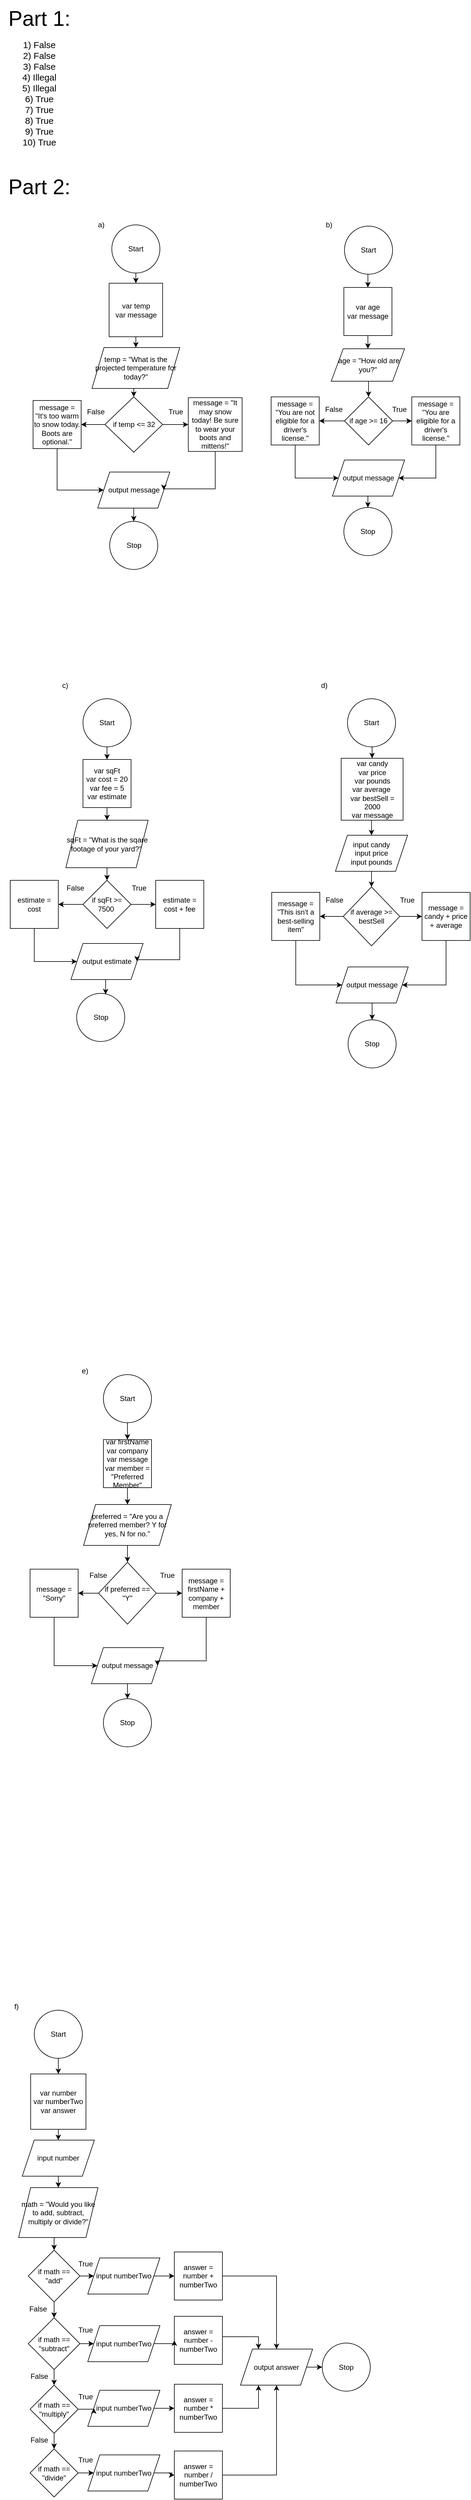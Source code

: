<mxfile version="24.7.8">
  <diagram name="Page-1" id="uubvkQ-EZH9i1Xo36w5T">
    <mxGraphModel dx="1702" dy="815" grid="0" gridSize="10" guides="1" tooltips="1" connect="1" arrows="1" fold="1" page="1" pageScale="1" pageWidth="850" pageHeight="1100" math="0" shadow="0">
      <root>
        <mxCell id="0" />
        <mxCell id="1" parent="0" />
        <mxCell id="OTOWTnrWBPmuxcwwUDZx-1" value="&lt;font style=&quot;font-size: 15px;&quot;&gt;1) False&lt;/font&gt;&lt;div style=&quot;font-size: 15px;&quot;&gt;&lt;font style=&quot;font-size: 15px;&quot;&gt;2) False&lt;/font&gt;&lt;/div&gt;&lt;div style=&quot;font-size: 15px;&quot;&gt;&lt;font style=&quot;font-size: 15px;&quot;&gt;3) False&lt;/font&gt;&lt;/div&gt;&lt;div style=&quot;font-size: 15px;&quot;&gt;&lt;font style=&quot;font-size: 15px;&quot;&gt;4) Illegal&lt;/font&gt;&lt;/div&gt;&lt;div style=&quot;font-size: 15px;&quot;&gt;&lt;font style=&quot;font-size: 15px;&quot;&gt;5) Illegal&lt;/font&gt;&lt;/div&gt;&lt;div style=&quot;font-size: 15px;&quot;&gt;&lt;font style=&quot;font-size: 15px;&quot;&gt;6) True&lt;/font&gt;&lt;/div&gt;&lt;div style=&quot;font-size: 15px;&quot;&gt;&lt;font style=&quot;font-size: 15px;&quot;&gt;7) True&lt;/font&gt;&lt;/div&gt;&lt;div style=&quot;font-size: 15px;&quot;&gt;&lt;font style=&quot;font-size: 15px;&quot;&gt;8) True&lt;/font&gt;&lt;/div&gt;&lt;div style=&quot;font-size: 15px;&quot;&gt;&lt;font style=&quot;font-size: 15px;&quot;&gt;9) True&lt;/font&gt;&lt;/div&gt;&lt;div style=&quot;font-size: 15px;&quot;&gt;&lt;font style=&quot;font-size: 15px;&quot;&gt;10) True&lt;/font&gt;&lt;/div&gt;" style="text;html=1;align=center;verticalAlign=middle;resizable=0;points=[];autosize=1;strokeColor=none;fillColor=none;" vertex="1" parent="1">
          <mxGeometry x="40" y="60" width="80" height="190" as="geometry" />
        </mxCell>
        <mxCell id="OTOWTnrWBPmuxcwwUDZx-2" value="&lt;font style=&quot;font-size: 35px;&quot;&gt;Part 1:&lt;/font&gt;" style="text;html=1;align=center;verticalAlign=middle;resizable=0;points=[];autosize=1;strokeColor=none;fillColor=none;" vertex="1" parent="1">
          <mxGeometry x="15" width="130" height="60" as="geometry" />
        </mxCell>
        <mxCell id="OTOWTnrWBPmuxcwwUDZx-3" value="&lt;font style=&quot;font-size: 35px;&quot;&gt;Part 2:&lt;/font&gt;" style="text;html=1;align=center;verticalAlign=middle;resizable=0;points=[];autosize=1;strokeColor=none;fillColor=none;" vertex="1" parent="1">
          <mxGeometry x="15" y="280" width="130" height="60" as="geometry" />
        </mxCell>
        <mxCell id="OTOWTnrWBPmuxcwwUDZx-8" style="edgeStyle=orthogonalEdgeStyle;rounded=0;orthogonalLoop=1;jettySize=auto;html=1;exitX=0.5;exitY=1;exitDx=0;exitDy=0;entryX=0.5;entryY=0;entryDx=0;entryDy=0;" edge="1" parent="1" source="OTOWTnrWBPmuxcwwUDZx-4" target="OTOWTnrWBPmuxcwwUDZx-5">
          <mxGeometry relative="1" as="geometry" />
        </mxCell>
        <mxCell id="OTOWTnrWBPmuxcwwUDZx-4" value="Start" style="ellipse;whiteSpace=wrap;html=1;aspect=fixed;fillColor=none;" vertex="1" parent="1">
          <mxGeometry x="201" y="374" width="80" height="80" as="geometry" />
        </mxCell>
        <mxCell id="OTOWTnrWBPmuxcwwUDZx-54" style="edgeStyle=orthogonalEdgeStyle;rounded=0;orthogonalLoop=1;jettySize=auto;html=1;exitX=0.5;exitY=1;exitDx=0;exitDy=0;entryX=0.5;entryY=0;entryDx=0;entryDy=0;" edge="1" parent="1" source="OTOWTnrWBPmuxcwwUDZx-5" target="OTOWTnrWBPmuxcwwUDZx-53">
          <mxGeometry relative="1" as="geometry" />
        </mxCell>
        <mxCell id="OTOWTnrWBPmuxcwwUDZx-5" value="var temp&lt;div&gt;var message&lt;/div&gt;" style="whiteSpace=wrap;html=1;aspect=fixed;fillColor=none;labelBackgroundColor=none;" vertex="1" parent="1">
          <mxGeometry x="196.5" y="471" width="89" height="89" as="geometry" />
        </mxCell>
        <mxCell id="OTOWTnrWBPmuxcwwUDZx-62" style="edgeStyle=orthogonalEdgeStyle;rounded=0;orthogonalLoop=1;jettySize=auto;html=1;exitX=0;exitY=0.5;exitDx=0;exitDy=0;entryX=1;entryY=0.5;entryDx=0;entryDy=0;" edge="1" parent="1" source="OTOWTnrWBPmuxcwwUDZx-6" target="OTOWTnrWBPmuxcwwUDZx-11">
          <mxGeometry relative="1" as="geometry" />
        </mxCell>
        <mxCell id="OTOWTnrWBPmuxcwwUDZx-63" style="edgeStyle=orthogonalEdgeStyle;rounded=0;orthogonalLoop=1;jettySize=auto;html=1;exitX=1;exitY=0.5;exitDx=0;exitDy=0;entryX=0;entryY=0.5;entryDx=0;entryDy=0;" edge="1" parent="1" source="OTOWTnrWBPmuxcwwUDZx-6" target="OTOWTnrWBPmuxcwwUDZx-12">
          <mxGeometry relative="1" as="geometry" />
        </mxCell>
        <mxCell id="OTOWTnrWBPmuxcwwUDZx-6" value="if temp &amp;lt;= 32" style="rhombus;whiteSpace=wrap;html=1;fillColor=none;" vertex="1" parent="1">
          <mxGeometry x="189.5" y="660" width="96" height="92" as="geometry" />
        </mxCell>
        <mxCell id="OTOWTnrWBPmuxcwwUDZx-65" style="edgeStyle=orthogonalEdgeStyle;rounded=0;orthogonalLoop=1;jettySize=auto;html=1;exitX=0.5;exitY=1;exitDx=0;exitDy=0;entryX=0;entryY=0.5;entryDx=0;entryDy=0;" edge="1" parent="1" source="OTOWTnrWBPmuxcwwUDZx-11" target="OTOWTnrWBPmuxcwwUDZx-15">
          <mxGeometry relative="1" as="geometry">
            <mxPoint x="110" y="823.447" as="targetPoint" />
            <Array as="points">
              <mxPoint x="110" y="815" />
            </Array>
          </mxGeometry>
        </mxCell>
        <mxCell id="OTOWTnrWBPmuxcwwUDZx-11" value="message = &quot;It&#39;s too warm to snow today. Boots are optional.&quot;" style="whiteSpace=wrap;html=1;aspect=fixed;fillColor=none;" vertex="1" parent="1">
          <mxGeometry x="70" y="666" width="80" height="80" as="geometry" />
        </mxCell>
        <mxCell id="OTOWTnrWBPmuxcwwUDZx-66" style="edgeStyle=orthogonalEdgeStyle;rounded=0;orthogonalLoop=1;jettySize=auto;html=1;exitX=0.5;exitY=1;exitDx=0;exitDy=0;entryX=1;entryY=0.5;entryDx=0;entryDy=0;" edge="1" parent="1" source="OTOWTnrWBPmuxcwwUDZx-12" target="OTOWTnrWBPmuxcwwUDZx-15">
          <mxGeometry relative="1" as="geometry">
            <Array as="points">
              <mxPoint x="373" y="813" />
              <mxPoint x="288" y="813" />
            </Array>
          </mxGeometry>
        </mxCell>
        <mxCell id="OTOWTnrWBPmuxcwwUDZx-12" value="message = &quot;It may snow today! Be sure to wear your boots and mittens!&quot;" style="whiteSpace=wrap;html=1;aspect=fixed;fillColor=none;" vertex="1" parent="1">
          <mxGeometry x="328.25" y="661.25" width="89.5" height="89.5" as="geometry" />
        </mxCell>
        <mxCell id="OTOWTnrWBPmuxcwwUDZx-67" style="edgeStyle=orthogonalEdgeStyle;rounded=0;orthogonalLoop=1;jettySize=auto;html=1;exitX=0.5;exitY=1;exitDx=0;exitDy=0;" edge="1" parent="1" source="OTOWTnrWBPmuxcwwUDZx-15" target="OTOWTnrWBPmuxcwwUDZx-16">
          <mxGeometry relative="1" as="geometry" />
        </mxCell>
        <mxCell id="OTOWTnrWBPmuxcwwUDZx-15" value="output message" style="shape=parallelogram;perimeter=parallelogramPerimeter;whiteSpace=wrap;html=1;fixedSize=1;fillColor=none;" vertex="1" parent="1">
          <mxGeometry x="177.5" y="785" width="120" height="60" as="geometry" />
        </mxCell>
        <mxCell id="OTOWTnrWBPmuxcwwUDZx-16" value="Stop" style="ellipse;whiteSpace=wrap;html=1;aspect=fixed;fillColor=none;" vertex="1" parent="1">
          <mxGeometry x="197.5" y="867" width="80" height="80" as="geometry" />
        </mxCell>
        <mxCell id="OTOWTnrWBPmuxcwwUDZx-20" value="False" style="text;html=1;align=center;verticalAlign=middle;resizable=0;points=[];autosize=1;strokeColor=none;fillColor=none;" vertex="1" parent="1">
          <mxGeometry x="150" y="672" width="47" height="26" as="geometry" />
        </mxCell>
        <mxCell id="OTOWTnrWBPmuxcwwUDZx-21" value="True" style="text;html=1;align=center;verticalAlign=middle;resizable=0;points=[];autosize=1;strokeColor=none;fillColor=none;" vertex="1" parent="1">
          <mxGeometry x="285.5" y="672" width="42" height="26" as="geometry" />
        </mxCell>
        <mxCell id="OTOWTnrWBPmuxcwwUDZx-23" value="a)" style="text;html=1;align=center;verticalAlign=middle;resizable=0;points=[];autosize=1;strokeColor=none;fillColor=none;" vertex="1" parent="1">
          <mxGeometry x="168" y="361" width="29" height="26" as="geometry" />
        </mxCell>
        <mxCell id="OTOWTnrWBPmuxcwwUDZx-34" style="edgeStyle=orthogonalEdgeStyle;rounded=0;orthogonalLoop=1;jettySize=auto;html=1;exitX=0.5;exitY=1;exitDx=0;exitDy=0;entryX=0.5;entryY=0;entryDx=0;entryDy=0;" edge="1" parent="1" source="OTOWTnrWBPmuxcwwUDZx-25" target="OTOWTnrWBPmuxcwwUDZx-27">
          <mxGeometry relative="1" as="geometry" />
        </mxCell>
        <mxCell id="OTOWTnrWBPmuxcwwUDZx-25" value="Start" style="ellipse;whiteSpace=wrap;html=1;aspect=fixed;fillColor=none;" vertex="1" parent="1">
          <mxGeometry x="588" y="376" width="80" height="80" as="geometry" />
        </mxCell>
        <mxCell id="OTOWTnrWBPmuxcwwUDZx-26" value="b)" style="text;html=1;align=center;verticalAlign=middle;resizable=0;points=[];autosize=1;strokeColor=none;fillColor=none;" vertex="1" parent="1">
          <mxGeometry x="547" y="361" width="29" height="26" as="geometry" />
        </mxCell>
        <mxCell id="OTOWTnrWBPmuxcwwUDZx-51" style="edgeStyle=orthogonalEdgeStyle;rounded=0;orthogonalLoop=1;jettySize=auto;html=1;exitX=0.5;exitY=1;exitDx=0;exitDy=0;entryX=0.5;entryY=0;entryDx=0;entryDy=0;" edge="1" parent="1" source="OTOWTnrWBPmuxcwwUDZx-27" target="OTOWTnrWBPmuxcwwUDZx-50">
          <mxGeometry relative="1" as="geometry" />
        </mxCell>
        <mxCell id="OTOWTnrWBPmuxcwwUDZx-27" value="var age&lt;div&gt;var message&lt;/div&gt;" style="whiteSpace=wrap;html=1;aspect=fixed;fillColor=none;" vertex="1" parent="1">
          <mxGeometry x="587" y="478" width="80" height="80" as="geometry" />
        </mxCell>
        <mxCell id="OTOWTnrWBPmuxcwwUDZx-37" style="edgeStyle=orthogonalEdgeStyle;rounded=0;orthogonalLoop=1;jettySize=auto;html=1;exitX=1;exitY=0.5;exitDx=0;exitDy=0;" edge="1" parent="1" source="OTOWTnrWBPmuxcwwUDZx-28" target="OTOWTnrWBPmuxcwwUDZx-30">
          <mxGeometry relative="1" as="geometry" />
        </mxCell>
        <mxCell id="OTOWTnrWBPmuxcwwUDZx-70" style="edgeStyle=orthogonalEdgeStyle;rounded=0;orthogonalLoop=1;jettySize=auto;html=1;exitX=0;exitY=0.5;exitDx=0;exitDy=0;entryX=1;entryY=0.5;entryDx=0;entryDy=0;" edge="1" parent="1" source="OTOWTnrWBPmuxcwwUDZx-28" target="OTOWTnrWBPmuxcwwUDZx-31">
          <mxGeometry relative="1" as="geometry" />
        </mxCell>
        <mxCell id="OTOWTnrWBPmuxcwwUDZx-28" value="if age &amp;gt;= 16" style="rhombus;whiteSpace=wrap;html=1;fillColor=none;" vertex="1" parent="1">
          <mxGeometry x="588" y="660" width="80" height="80" as="geometry" />
        </mxCell>
        <mxCell id="OTOWTnrWBPmuxcwwUDZx-72" style="edgeStyle=orthogonalEdgeStyle;rounded=0;orthogonalLoop=1;jettySize=auto;html=1;exitX=0.5;exitY=1;exitDx=0;exitDy=0;entryX=1;entryY=0.5;entryDx=0;entryDy=0;" edge="1" parent="1" source="OTOWTnrWBPmuxcwwUDZx-30" target="OTOWTnrWBPmuxcwwUDZx-32">
          <mxGeometry relative="1" as="geometry">
            <Array as="points">
              <mxPoint x="740" y="795" />
            </Array>
          </mxGeometry>
        </mxCell>
        <mxCell id="OTOWTnrWBPmuxcwwUDZx-30" value="message = &quot;You are eligible for a driver&#39;s license.&quot;" style="whiteSpace=wrap;html=1;aspect=fixed;fillColor=none;" vertex="1" parent="1">
          <mxGeometry x="700" y="660" width="80" height="80" as="geometry" />
        </mxCell>
        <mxCell id="OTOWTnrWBPmuxcwwUDZx-71" style="edgeStyle=orthogonalEdgeStyle;rounded=0;orthogonalLoop=1;jettySize=auto;html=1;exitX=0.5;exitY=1;exitDx=0;exitDy=0;entryX=0;entryY=0.5;entryDx=0;entryDy=0;" edge="1" parent="1" source="OTOWTnrWBPmuxcwwUDZx-31" target="OTOWTnrWBPmuxcwwUDZx-32">
          <mxGeometry relative="1" as="geometry">
            <Array as="points">
              <mxPoint x="506" y="795" />
            </Array>
          </mxGeometry>
        </mxCell>
        <mxCell id="OTOWTnrWBPmuxcwwUDZx-31" value="message = &quot;You are not eligible for a driver&#39;s license.&quot;" style="whiteSpace=wrap;html=1;aspect=fixed;fillColor=none;" vertex="1" parent="1">
          <mxGeometry x="466" y="660" width="80" height="80" as="geometry" />
        </mxCell>
        <mxCell id="OTOWTnrWBPmuxcwwUDZx-73" style="edgeStyle=orthogonalEdgeStyle;rounded=0;orthogonalLoop=1;jettySize=auto;html=1;exitX=0.5;exitY=1;exitDx=0;exitDy=0;entryX=0.5;entryY=0;entryDx=0;entryDy=0;" edge="1" parent="1" source="OTOWTnrWBPmuxcwwUDZx-32" target="OTOWTnrWBPmuxcwwUDZx-33">
          <mxGeometry relative="1" as="geometry" />
        </mxCell>
        <mxCell id="OTOWTnrWBPmuxcwwUDZx-32" value="output message" style="shape=parallelogram;perimeter=parallelogramPerimeter;whiteSpace=wrap;html=1;fixedSize=1;fillColor=none;" vertex="1" parent="1">
          <mxGeometry x="568" y="765" width="120" height="60" as="geometry" />
        </mxCell>
        <mxCell id="OTOWTnrWBPmuxcwwUDZx-33" value="Stop" style="ellipse;whiteSpace=wrap;html=1;aspect=fixed;fillColor=none;" vertex="1" parent="1">
          <mxGeometry x="587" y="844" width="80" height="80" as="geometry" />
        </mxCell>
        <mxCell id="OTOWTnrWBPmuxcwwUDZx-42" value="True" style="text;html=1;align=center;verticalAlign=middle;resizable=0;points=[];autosize=1;strokeColor=none;fillColor=none;" vertex="1" parent="1">
          <mxGeometry x="658" y="668" width="42" height="26" as="geometry" />
        </mxCell>
        <mxCell id="OTOWTnrWBPmuxcwwUDZx-44" value="False" style="text;html=1;align=center;verticalAlign=middle;resizable=0;points=[];autosize=1;strokeColor=none;fillColor=none;" vertex="1" parent="1">
          <mxGeometry x="546" y="668" width="47" height="26" as="geometry" />
        </mxCell>
        <mxCell id="OTOWTnrWBPmuxcwwUDZx-80" style="edgeStyle=orthogonalEdgeStyle;rounded=0;orthogonalLoop=1;jettySize=auto;html=1;exitX=0.5;exitY=1;exitDx=0;exitDy=0;entryX=0.5;entryY=0;entryDx=0;entryDy=0;" edge="1" parent="1" source="OTOWTnrWBPmuxcwwUDZx-45" target="OTOWTnrWBPmuxcwwUDZx-47">
          <mxGeometry relative="1" as="geometry" />
        </mxCell>
        <mxCell id="OTOWTnrWBPmuxcwwUDZx-45" value="Start" style="ellipse;whiteSpace=wrap;html=1;aspect=fixed;fillColor=none;" vertex="1" parent="1">
          <mxGeometry x="153" y="1162" width="80" height="80" as="geometry" />
        </mxCell>
        <mxCell id="OTOWTnrWBPmuxcwwUDZx-46" value="c)" style="text;html=1;align=center;verticalAlign=middle;resizable=0;points=[];autosize=1;strokeColor=none;fillColor=none;" vertex="1" parent="1">
          <mxGeometry x="109" y="1127" width="28" height="26" as="geometry" />
        </mxCell>
        <mxCell id="OTOWTnrWBPmuxcwwUDZx-81" style="edgeStyle=orthogonalEdgeStyle;rounded=0;orthogonalLoop=1;jettySize=auto;html=1;exitX=0.5;exitY=1;exitDx=0;exitDy=0;entryX=0.5;entryY=0;entryDx=0;entryDy=0;" edge="1" parent="1" source="OTOWTnrWBPmuxcwwUDZx-47" target="OTOWTnrWBPmuxcwwUDZx-49">
          <mxGeometry relative="1" as="geometry" />
        </mxCell>
        <mxCell id="OTOWTnrWBPmuxcwwUDZx-47" value="var sqFt&lt;div&gt;var cost = 20&lt;/div&gt;&lt;div&gt;var fee = 5&lt;/div&gt;&lt;div&gt;var estimate&lt;/div&gt;" style="whiteSpace=wrap;html=1;aspect=fixed;fillColor=none;" vertex="1" parent="1">
          <mxGeometry x="153" y="1263" width="80" height="80" as="geometry" />
        </mxCell>
        <mxCell id="OTOWTnrWBPmuxcwwUDZx-74" style="edgeStyle=orthogonalEdgeStyle;rounded=0;orthogonalLoop=1;jettySize=auto;html=1;exitX=1;exitY=0.5;exitDx=0;exitDy=0;entryX=0;entryY=0.5;entryDx=0;entryDy=0;" edge="1" parent="1" source="OTOWTnrWBPmuxcwwUDZx-48" target="OTOWTnrWBPmuxcwwUDZx-57">
          <mxGeometry relative="1" as="geometry" />
        </mxCell>
        <mxCell id="OTOWTnrWBPmuxcwwUDZx-75" style="edgeStyle=orthogonalEdgeStyle;rounded=0;orthogonalLoop=1;jettySize=auto;html=1;exitX=0;exitY=0.5;exitDx=0;exitDy=0;entryX=1;entryY=0.5;entryDx=0;entryDy=0;" edge="1" parent="1" source="OTOWTnrWBPmuxcwwUDZx-48" target="OTOWTnrWBPmuxcwwUDZx-59">
          <mxGeometry relative="1" as="geometry" />
        </mxCell>
        <mxCell id="OTOWTnrWBPmuxcwwUDZx-48" value="if sqFt &amp;gt;= 7500&amp;nbsp;" style="rhombus;whiteSpace=wrap;html=1;fillColor=none;" vertex="1" parent="1">
          <mxGeometry x="153" y="1464" width="80" height="80" as="geometry" />
        </mxCell>
        <mxCell id="OTOWTnrWBPmuxcwwUDZx-82" style="edgeStyle=orthogonalEdgeStyle;rounded=0;orthogonalLoop=1;jettySize=auto;html=1;exitX=0.5;exitY=1;exitDx=0;exitDy=0;entryX=0.5;entryY=0;entryDx=0;entryDy=0;" edge="1" parent="1" source="OTOWTnrWBPmuxcwwUDZx-49" target="OTOWTnrWBPmuxcwwUDZx-48">
          <mxGeometry relative="1" as="geometry" />
        </mxCell>
        <mxCell id="OTOWTnrWBPmuxcwwUDZx-49" value="sqFt = &quot;What is the sqare footage of your yard?&quot;&lt;span style=&quot;background-color: initial;&quot;&gt;&amp;nbsp;&lt;/span&gt;" style="shape=parallelogram;perimeter=parallelogramPerimeter;whiteSpace=wrap;html=1;fixedSize=1;fillColor=none;" vertex="1" parent="1">
          <mxGeometry x="124.5" y="1364" width="137" height="79" as="geometry" />
        </mxCell>
        <mxCell id="OTOWTnrWBPmuxcwwUDZx-52" style="edgeStyle=orthogonalEdgeStyle;rounded=0;orthogonalLoop=1;jettySize=auto;html=1;exitX=0.5;exitY=1;exitDx=0;exitDy=0;entryX=0.5;entryY=0;entryDx=0;entryDy=0;" edge="1" parent="1" source="OTOWTnrWBPmuxcwwUDZx-50" target="OTOWTnrWBPmuxcwwUDZx-28">
          <mxGeometry relative="1" as="geometry" />
        </mxCell>
        <mxCell id="OTOWTnrWBPmuxcwwUDZx-50" value="&amp;nbsp;age = &quot;How old are you?&quot;" style="shape=parallelogram;perimeter=parallelogramPerimeter;whiteSpace=wrap;html=1;fixedSize=1;fillColor=none;" vertex="1" parent="1">
          <mxGeometry x="566" y="580" width="122" height="54" as="geometry" />
        </mxCell>
        <mxCell id="OTOWTnrWBPmuxcwwUDZx-55" style="edgeStyle=orthogonalEdgeStyle;rounded=0;orthogonalLoop=1;jettySize=auto;html=1;exitX=0.5;exitY=1;exitDx=0;exitDy=0;entryX=0.5;entryY=0;entryDx=0;entryDy=0;" edge="1" parent="1" source="OTOWTnrWBPmuxcwwUDZx-53" target="OTOWTnrWBPmuxcwwUDZx-6">
          <mxGeometry relative="1" as="geometry" />
        </mxCell>
        <mxCell id="OTOWTnrWBPmuxcwwUDZx-53" value="temp = &quot;What is the projected temperature for today?&quot;" style="shape=parallelogram;perimeter=parallelogramPerimeter;whiteSpace=wrap;html=1;fixedSize=1;fillColor=none;" vertex="1" parent="1">
          <mxGeometry x="168" y="578" width="146" height="68" as="geometry" />
        </mxCell>
        <mxCell id="OTOWTnrWBPmuxcwwUDZx-84" style="edgeStyle=orthogonalEdgeStyle;rounded=0;orthogonalLoop=1;jettySize=auto;html=1;exitX=0.5;exitY=1;exitDx=0;exitDy=0;entryX=1;entryY=0.5;entryDx=0;entryDy=0;" edge="1" parent="1" source="OTOWTnrWBPmuxcwwUDZx-57" target="OTOWTnrWBPmuxcwwUDZx-61">
          <mxGeometry relative="1" as="geometry">
            <Array as="points">
              <mxPoint x="314" y="1596" />
              <mxPoint x="243" y="1596" />
            </Array>
          </mxGeometry>
        </mxCell>
        <mxCell id="OTOWTnrWBPmuxcwwUDZx-57" value="estimate = cost + fee" style="whiteSpace=wrap;html=1;aspect=fixed;fillColor=none;" vertex="1" parent="1">
          <mxGeometry x="274" y="1464" width="80" height="80" as="geometry" />
        </mxCell>
        <mxCell id="OTOWTnrWBPmuxcwwUDZx-83" style="edgeStyle=orthogonalEdgeStyle;rounded=0;orthogonalLoop=1;jettySize=auto;html=1;exitX=0.5;exitY=1;exitDx=0;exitDy=0;entryX=0;entryY=0.5;entryDx=0;entryDy=0;" edge="1" parent="1" source="OTOWTnrWBPmuxcwwUDZx-59" target="OTOWTnrWBPmuxcwwUDZx-61">
          <mxGeometry relative="1" as="geometry">
            <Array as="points">
              <mxPoint x="72" y="1599" />
            </Array>
          </mxGeometry>
        </mxCell>
        <mxCell id="OTOWTnrWBPmuxcwwUDZx-59" value="estimate = cost" style="whiteSpace=wrap;html=1;aspect=fixed;fillColor=none;" vertex="1" parent="1">
          <mxGeometry x="32" y="1464" width="80" height="80" as="geometry" />
        </mxCell>
        <mxCell id="OTOWTnrWBPmuxcwwUDZx-60" value="Stop" style="ellipse;whiteSpace=wrap;html=1;aspect=fixed;fillColor=none;" vertex="1" parent="1">
          <mxGeometry x="142.5" y="1652" width="80" height="80" as="geometry" />
        </mxCell>
        <mxCell id="OTOWTnrWBPmuxcwwUDZx-61" value="output estimate" style="shape=parallelogram;perimeter=parallelogramPerimeter;whiteSpace=wrap;html=1;fixedSize=1;fillColor=none;" vertex="1" parent="1">
          <mxGeometry x="133" y="1569" width="120" height="60" as="geometry" />
        </mxCell>
        <mxCell id="OTOWTnrWBPmuxcwwUDZx-76" value="True" style="text;html=1;align=center;verticalAlign=middle;resizable=0;points=[];autosize=1;strokeColor=none;fillColor=none;" vertex="1" parent="1">
          <mxGeometry x="225" y="1464" width="42" height="26" as="geometry" />
        </mxCell>
        <mxCell id="OTOWTnrWBPmuxcwwUDZx-77" value="False" style="text;html=1;align=center;verticalAlign=middle;resizable=0;points=[];autosize=1;strokeColor=none;fillColor=none;" vertex="1" parent="1">
          <mxGeometry x="116" y="1464" width="47" height="26" as="geometry" />
        </mxCell>
        <mxCell id="OTOWTnrWBPmuxcwwUDZx-79" style="edgeStyle=orthogonalEdgeStyle;rounded=0;orthogonalLoop=1;jettySize=auto;html=1;exitX=0.5;exitY=1;exitDx=0;exitDy=0;entryX=0.602;entryY=0.019;entryDx=0;entryDy=0;entryPerimeter=0;" edge="1" parent="1" source="OTOWTnrWBPmuxcwwUDZx-61" target="OTOWTnrWBPmuxcwwUDZx-60">
          <mxGeometry relative="1" as="geometry" />
        </mxCell>
        <mxCell id="OTOWTnrWBPmuxcwwUDZx-88" style="edgeStyle=orthogonalEdgeStyle;rounded=0;orthogonalLoop=1;jettySize=auto;html=1;exitX=0.5;exitY=1;exitDx=0;exitDy=0;entryX=0.5;entryY=0;entryDx=0;entryDy=0;" edge="1" parent="1" source="OTOWTnrWBPmuxcwwUDZx-85" target="OTOWTnrWBPmuxcwwUDZx-87">
          <mxGeometry relative="1" as="geometry" />
        </mxCell>
        <mxCell id="OTOWTnrWBPmuxcwwUDZx-85" value="Start" style="ellipse;whiteSpace=wrap;html=1;aspect=fixed;fillColor=none;" vertex="1" parent="1">
          <mxGeometry x="593" y="1162" width="80" height="80" as="geometry" />
        </mxCell>
        <mxCell id="OTOWTnrWBPmuxcwwUDZx-86" value="d)" style="text;html=1;align=center;verticalAlign=middle;resizable=0;points=[];autosize=1;strokeColor=none;fillColor=none;" vertex="1" parent="1">
          <mxGeometry x="539" y="1127" width="29" height="26" as="geometry" />
        </mxCell>
        <mxCell id="OTOWTnrWBPmuxcwwUDZx-94" style="edgeStyle=orthogonalEdgeStyle;rounded=0;orthogonalLoop=1;jettySize=auto;html=1;exitX=0.5;exitY=1;exitDx=0;exitDy=0;entryX=0.5;entryY=0;entryDx=0;entryDy=0;" edge="1" parent="1" source="OTOWTnrWBPmuxcwwUDZx-87" target="OTOWTnrWBPmuxcwwUDZx-89">
          <mxGeometry relative="1" as="geometry" />
        </mxCell>
        <mxCell id="OTOWTnrWBPmuxcwwUDZx-87" value="var candy&lt;div&gt;var price&lt;/div&gt;&lt;div&gt;var pounds&lt;/div&gt;&lt;div&gt;var average&amp;nbsp;&lt;/div&gt;&lt;div&gt;var bestSell = 2000&lt;/div&gt;&lt;div&gt;var message&lt;/div&gt;" style="whiteSpace=wrap;html=1;aspect=fixed;fillColor=none;" vertex="1" parent="1">
          <mxGeometry x="582.5" y="1261" width="103" height="103" as="geometry" />
        </mxCell>
        <mxCell id="OTOWTnrWBPmuxcwwUDZx-95" style="edgeStyle=orthogonalEdgeStyle;rounded=0;orthogonalLoop=1;jettySize=auto;html=1;exitX=0.5;exitY=1;exitDx=0;exitDy=0;entryX=0.5;entryY=0;entryDx=0;entryDy=0;" edge="1" parent="1" source="OTOWTnrWBPmuxcwwUDZx-89" target="OTOWTnrWBPmuxcwwUDZx-90">
          <mxGeometry relative="1" as="geometry" />
        </mxCell>
        <mxCell id="OTOWTnrWBPmuxcwwUDZx-89" value="input candy&lt;div&gt;input price&lt;/div&gt;&lt;div&gt;input pounds&lt;/div&gt;" style="shape=parallelogram;perimeter=parallelogramPerimeter;whiteSpace=wrap;html=1;fixedSize=1;fillColor=none;" vertex="1" parent="1">
          <mxGeometry x="573" y="1389" width="120" height="60" as="geometry" />
        </mxCell>
        <mxCell id="OTOWTnrWBPmuxcwwUDZx-98" style="edgeStyle=orthogonalEdgeStyle;rounded=0;orthogonalLoop=1;jettySize=auto;html=1;exitX=1;exitY=0.5;exitDx=0;exitDy=0;entryX=0;entryY=0.5;entryDx=0;entryDy=0;" edge="1" parent="1" source="OTOWTnrWBPmuxcwwUDZx-90" target="OTOWTnrWBPmuxcwwUDZx-92">
          <mxGeometry relative="1" as="geometry" />
        </mxCell>
        <mxCell id="OTOWTnrWBPmuxcwwUDZx-99" style="edgeStyle=orthogonalEdgeStyle;rounded=0;orthogonalLoop=1;jettySize=auto;html=1;exitX=0;exitY=0.5;exitDx=0;exitDy=0;entryX=1;entryY=0.5;entryDx=0;entryDy=0;" edge="1" parent="1" source="OTOWTnrWBPmuxcwwUDZx-90" target="OTOWTnrWBPmuxcwwUDZx-93">
          <mxGeometry relative="1" as="geometry" />
        </mxCell>
        <mxCell id="OTOWTnrWBPmuxcwwUDZx-90" value="if average &amp;gt;= bestSell" style="rhombus;whiteSpace=wrap;html=1;fillColor=none;" vertex="1" parent="1">
          <mxGeometry x="586" y="1475" width="94" height="98" as="geometry" />
        </mxCell>
        <mxCell id="OTOWTnrWBPmuxcwwUDZx-101" style="edgeStyle=orthogonalEdgeStyle;rounded=0;orthogonalLoop=1;jettySize=auto;html=1;exitX=0.5;exitY=1;exitDx=0;exitDy=0;entryX=1;entryY=0.5;entryDx=0;entryDy=0;" edge="1" parent="1" source="OTOWTnrWBPmuxcwwUDZx-92" target="OTOWTnrWBPmuxcwwUDZx-100">
          <mxGeometry relative="1" as="geometry">
            <Array as="points">
              <mxPoint x="757" y="1638" />
            </Array>
          </mxGeometry>
        </mxCell>
        <mxCell id="OTOWTnrWBPmuxcwwUDZx-92" value="message = candy + price + average" style="whiteSpace=wrap;html=1;aspect=fixed;fillColor=none;" vertex="1" parent="1">
          <mxGeometry x="717" y="1484" width="80" height="80" as="geometry" />
        </mxCell>
        <mxCell id="OTOWTnrWBPmuxcwwUDZx-102" style="edgeStyle=orthogonalEdgeStyle;rounded=0;orthogonalLoop=1;jettySize=auto;html=1;exitX=0.5;exitY=1;exitDx=0;exitDy=0;entryX=0;entryY=0.5;entryDx=0;entryDy=0;" edge="1" parent="1" source="OTOWTnrWBPmuxcwwUDZx-93" target="OTOWTnrWBPmuxcwwUDZx-100">
          <mxGeometry relative="1" as="geometry">
            <Array as="points">
              <mxPoint x="507" y="1638" />
            </Array>
          </mxGeometry>
        </mxCell>
        <mxCell id="OTOWTnrWBPmuxcwwUDZx-93" value="message = &quot;This isn&#39;t a best-selling item&quot;" style="whiteSpace=wrap;html=1;aspect=fixed;fillColor=none;" vertex="1" parent="1">
          <mxGeometry x="467" y="1484" width="80" height="80" as="geometry" />
        </mxCell>
        <mxCell id="OTOWTnrWBPmuxcwwUDZx-96" value="True" style="text;html=1;align=center;verticalAlign=middle;resizable=0;points=[];autosize=1;strokeColor=none;fillColor=none;" vertex="1" parent="1">
          <mxGeometry x="671" y="1484" width="42" height="26" as="geometry" />
        </mxCell>
        <mxCell id="OTOWTnrWBPmuxcwwUDZx-97" value="False" style="text;html=1;align=center;verticalAlign=middle;resizable=0;points=[];autosize=1;strokeColor=none;fillColor=none;" vertex="1" parent="1">
          <mxGeometry x="547" y="1484" width="47" height="26" as="geometry" />
        </mxCell>
        <mxCell id="OTOWTnrWBPmuxcwwUDZx-104" style="edgeStyle=orthogonalEdgeStyle;rounded=0;orthogonalLoop=1;jettySize=auto;html=1;exitX=0.5;exitY=1;exitDx=0;exitDy=0;entryX=0.5;entryY=0;entryDx=0;entryDy=0;" edge="1" parent="1" source="OTOWTnrWBPmuxcwwUDZx-100" target="OTOWTnrWBPmuxcwwUDZx-103">
          <mxGeometry relative="1" as="geometry" />
        </mxCell>
        <mxCell id="OTOWTnrWBPmuxcwwUDZx-100" value="output message" style="shape=parallelogram;perimeter=parallelogramPerimeter;whiteSpace=wrap;html=1;fixedSize=1;fillColor=none;" vertex="1" parent="1">
          <mxGeometry x="574" y="1608" width="120" height="60" as="geometry" />
        </mxCell>
        <mxCell id="OTOWTnrWBPmuxcwwUDZx-103" value="Stop" style="ellipse;whiteSpace=wrap;html=1;aspect=fixed;fillColor=none;" vertex="1" parent="1">
          <mxGeometry x="594" y="1696" width="80" height="80" as="geometry" />
        </mxCell>
        <mxCell id="OTOWTnrWBPmuxcwwUDZx-108" style="edgeStyle=orthogonalEdgeStyle;rounded=0;orthogonalLoop=1;jettySize=auto;html=1;exitX=0.5;exitY=1;exitDx=0;exitDy=0;entryX=0.5;entryY=0;entryDx=0;entryDy=0;" edge="1" parent="1" source="OTOWTnrWBPmuxcwwUDZx-105" target="OTOWTnrWBPmuxcwwUDZx-107">
          <mxGeometry relative="1" as="geometry" />
        </mxCell>
        <mxCell id="OTOWTnrWBPmuxcwwUDZx-105" value="Start" style="ellipse;whiteSpace=wrap;html=1;aspect=fixed;fillColor=none;" vertex="1" parent="1">
          <mxGeometry x="187" y="2286" width="80" height="80" as="geometry" />
        </mxCell>
        <mxCell id="OTOWTnrWBPmuxcwwUDZx-106" value="e)" style="text;html=1;align=center;verticalAlign=middle;resizable=0;points=[];autosize=1;strokeColor=none;fillColor=none;" vertex="1" parent="1">
          <mxGeometry x="141" y="2267" width="29" height="26" as="geometry" />
        </mxCell>
        <mxCell id="OTOWTnrWBPmuxcwwUDZx-110" style="edgeStyle=orthogonalEdgeStyle;rounded=0;orthogonalLoop=1;jettySize=auto;html=1;exitX=0.5;exitY=1;exitDx=0;exitDy=0;entryX=0.5;entryY=0;entryDx=0;entryDy=0;" edge="1" parent="1" source="OTOWTnrWBPmuxcwwUDZx-107" target="OTOWTnrWBPmuxcwwUDZx-109">
          <mxGeometry relative="1" as="geometry" />
        </mxCell>
        <mxCell id="OTOWTnrWBPmuxcwwUDZx-107" value="var firstName&lt;div&gt;var company&lt;/div&gt;&lt;div&gt;var message&lt;/div&gt;&lt;div&gt;var member = &quot;Preferred Member&quot;&lt;/div&gt;" style="whiteSpace=wrap;html=1;aspect=fixed;fillColor=none;" vertex="1" parent="1">
          <mxGeometry x="187" y="2394" width="80" height="80" as="geometry" />
        </mxCell>
        <mxCell id="OTOWTnrWBPmuxcwwUDZx-112" style="edgeStyle=orthogonalEdgeStyle;rounded=0;orthogonalLoop=1;jettySize=auto;html=1;exitX=0.5;exitY=1;exitDx=0;exitDy=0;entryX=0.5;entryY=0;entryDx=0;entryDy=0;" edge="1" parent="1" source="OTOWTnrWBPmuxcwwUDZx-109" target="OTOWTnrWBPmuxcwwUDZx-111">
          <mxGeometry relative="1" as="geometry" />
        </mxCell>
        <mxCell id="OTOWTnrWBPmuxcwwUDZx-109" value="preferred = &quot;Are you a preferred member? Y for yes, N for no.&quot;" style="shape=parallelogram;perimeter=parallelogramPerimeter;whiteSpace=wrap;html=1;fixedSize=1;fillColor=none;" vertex="1" parent="1">
          <mxGeometry x="154" y="2502" width="146" height="68" as="geometry" />
        </mxCell>
        <mxCell id="OTOWTnrWBPmuxcwwUDZx-115" style="edgeStyle=orthogonalEdgeStyle;rounded=0;orthogonalLoop=1;jettySize=auto;html=1;exitX=1;exitY=0.5;exitDx=0;exitDy=0;entryX=0;entryY=0.5;entryDx=0;entryDy=0;" edge="1" parent="1" source="OTOWTnrWBPmuxcwwUDZx-111" target="OTOWTnrWBPmuxcwwUDZx-113">
          <mxGeometry relative="1" as="geometry" />
        </mxCell>
        <mxCell id="OTOWTnrWBPmuxcwwUDZx-116" style="edgeStyle=orthogonalEdgeStyle;rounded=0;orthogonalLoop=1;jettySize=auto;html=1;exitX=0;exitY=0.5;exitDx=0;exitDy=0;entryX=1;entryY=0.5;entryDx=0;entryDy=0;" edge="1" parent="1" source="OTOWTnrWBPmuxcwwUDZx-111" target="OTOWTnrWBPmuxcwwUDZx-114">
          <mxGeometry relative="1" as="geometry" />
        </mxCell>
        <mxCell id="OTOWTnrWBPmuxcwwUDZx-111" value="if preferred == &quot;Y&quot;" style="rhombus;whiteSpace=wrap;html=1;fillColor=none;" vertex="1" parent="1">
          <mxGeometry x="179" y="2598" width="96" height="103" as="geometry" />
        </mxCell>
        <mxCell id="OTOWTnrWBPmuxcwwUDZx-121" style="edgeStyle=orthogonalEdgeStyle;rounded=0;orthogonalLoop=1;jettySize=auto;html=1;exitX=0.5;exitY=1;exitDx=0;exitDy=0;entryX=1;entryY=0.5;entryDx=0;entryDy=0;" edge="1" parent="1" source="OTOWTnrWBPmuxcwwUDZx-113" target="OTOWTnrWBPmuxcwwUDZx-119">
          <mxGeometry relative="1" as="geometry">
            <Array as="points">
              <mxPoint x="358" y="2762" />
            </Array>
          </mxGeometry>
        </mxCell>
        <mxCell id="OTOWTnrWBPmuxcwwUDZx-113" value="message = firstName + company + member" style="whiteSpace=wrap;html=1;aspect=fixed;fillColor=none;" vertex="1" parent="1">
          <mxGeometry x="318" y="2609.5" width="80" height="80" as="geometry" />
        </mxCell>
        <mxCell id="OTOWTnrWBPmuxcwwUDZx-120" style="edgeStyle=orthogonalEdgeStyle;rounded=0;orthogonalLoop=1;jettySize=auto;html=1;exitX=0.5;exitY=1;exitDx=0;exitDy=0;entryX=0;entryY=0.5;entryDx=0;entryDy=0;" edge="1" parent="1" source="OTOWTnrWBPmuxcwwUDZx-114" target="OTOWTnrWBPmuxcwwUDZx-119">
          <mxGeometry relative="1" as="geometry">
            <Array as="points">
              <mxPoint x="105" y="2770" />
            </Array>
          </mxGeometry>
        </mxCell>
        <mxCell id="OTOWTnrWBPmuxcwwUDZx-114" value="message = &quot;Sorry&quot;" style="whiteSpace=wrap;html=1;aspect=fixed;fillColor=none;" vertex="1" parent="1">
          <mxGeometry x="65" y="2609.5" width="80" height="80" as="geometry" />
        </mxCell>
        <mxCell id="OTOWTnrWBPmuxcwwUDZx-117" value="True" style="text;html=1;align=center;verticalAlign=middle;resizable=0;points=[];autosize=1;strokeColor=none;fillColor=none;" vertex="1" parent="1">
          <mxGeometry x="272" y="2607" width="42" height="26" as="geometry" />
        </mxCell>
        <mxCell id="OTOWTnrWBPmuxcwwUDZx-118" value="False" style="text;html=1;align=center;verticalAlign=middle;resizable=0;points=[];autosize=1;strokeColor=none;fillColor=none;" vertex="1" parent="1">
          <mxGeometry x="154" y="2607" width="47" height="26" as="geometry" />
        </mxCell>
        <mxCell id="OTOWTnrWBPmuxcwwUDZx-123" style="edgeStyle=orthogonalEdgeStyle;rounded=0;orthogonalLoop=1;jettySize=auto;html=1;exitX=0.5;exitY=1;exitDx=0;exitDy=0;entryX=0.5;entryY=0;entryDx=0;entryDy=0;" edge="1" parent="1" source="OTOWTnrWBPmuxcwwUDZx-119" target="OTOWTnrWBPmuxcwwUDZx-122">
          <mxGeometry relative="1" as="geometry" />
        </mxCell>
        <mxCell id="OTOWTnrWBPmuxcwwUDZx-119" value="output message" style="shape=parallelogram;perimeter=parallelogramPerimeter;whiteSpace=wrap;html=1;fixedSize=1;fillColor=none;" vertex="1" parent="1">
          <mxGeometry x="167" y="2740" width="120" height="60" as="geometry" />
        </mxCell>
        <mxCell id="OTOWTnrWBPmuxcwwUDZx-122" value="Stop" style="ellipse;whiteSpace=wrap;html=1;aspect=fixed;fillColor=none;" vertex="1" parent="1">
          <mxGeometry x="187" y="2825" width="80" height="80" as="geometry" />
        </mxCell>
        <mxCell id="OTOWTnrWBPmuxcwwUDZx-124" value="f)" style="text;html=1;align=center;verticalAlign=middle;resizable=0;points=[];autosize=1;strokeColor=none;fillColor=none;" vertex="1" parent="1">
          <mxGeometry x="29" y="3324" width="25" height="26" as="geometry" />
        </mxCell>
        <mxCell id="OTOWTnrWBPmuxcwwUDZx-131" style="edgeStyle=orthogonalEdgeStyle;rounded=0;orthogonalLoop=1;jettySize=auto;html=1;exitX=0.5;exitY=1;exitDx=0;exitDy=0;entryX=0.5;entryY=0;entryDx=0;entryDy=0;" edge="1" parent="1" source="OTOWTnrWBPmuxcwwUDZx-125" target="OTOWTnrWBPmuxcwwUDZx-126">
          <mxGeometry relative="1" as="geometry" />
        </mxCell>
        <mxCell id="OTOWTnrWBPmuxcwwUDZx-125" value="Start" style="ellipse;whiteSpace=wrap;html=1;aspect=fixed;fillColor=none;" vertex="1" parent="1">
          <mxGeometry x="72" y="3343" width="80" height="80" as="geometry" />
        </mxCell>
        <mxCell id="OTOWTnrWBPmuxcwwUDZx-164" style="edgeStyle=orthogonalEdgeStyle;rounded=0;orthogonalLoop=1;jettySize=auto;html=1;exitX=0.5;exitY=1;exitDx=0;exitDy=0;entryX=0.5;entryY=0;entryDx=0;entryDy=0;" edge="1" parent="1" source="OTOWTnrWBPmuxcwwUDZx-126" target="OTOWTnrWBPmuxcwwUDZx-148">
          <mxGeometry relative="1" as="geometry" />
        </mxCell>
        <mxCell id="OTOWTnrWBPmuxcwwUDZx-126" value="var number&lt;div&gt;var numberTwo&lt;/div&gt;&lt;div&gt;var answer&lt;/div&gt;" style="whiteSpace=wrap;html=1;aspect=fixed;fillColor=none;" vertex="1" parent="1">
          <mxGeometry x="66" y="3449" width="92" height="92" as="geometry" />
        </mxCell>
        <mxCell id="OTOWTnrWBPmuxcwwUDZx-166" style="edgeStyle=orthogonalEdgeStyle;rounded=0;orthogonalLoop=1;jettySize=auto;html=1;exitX=0.5;exitY=1;exitDx=0;exitDy=0;entryX=0.5;entryY=0;entryDx=0;entryDy=0;" edge="1" parent="1" source="OTOWTnrWBPmuxcwwUDZx-127" target="OTOWTnrWBPmuxcwwUDZx-129">
          <mxGeometry relative="1" as="geometry" />
        </mxCell>
        <mxCell id="OTOWTnrWBPmuxcwwUDZx-127" value="math = &quot;Would you like to add, subtract, multiply or divide?&quot;" style="shape=parallelogram;perimeter=parallelogramPerimeter;whiteSpace=wrap;html=1;fixedSize=1;fillColor=none;" vertex="1" parent="1">
          <mxGeometry x="46" y="3638" width="132" height="83" as="geometry" />
        </mxCell>
        <mxCell id="OTOWTnrWBPmuxcwwUDZx-141" style="edgeStyle=orthogonalEdgeStyle;rounded=0;orthogonalLoop=1;jettySize=auto;html=1;exitX=0.5;exitY=1;exitDx=0;exitDy=0;entryX=0.5;entryY=0;entryDx=0;entryDy=0;" edge="1" parent="1" source="OTOWTnrWBPmuxcwwUDZx-129" target="OTOWTnrWBPmuxcwwUDZx-135">
          <mxGeometry relative="1" as="geometry" />
        </mxCell>
        <mxCell id="OTOWTnrWBPmuxcwwUDZx-153" style="edgeStyle=orthogonalEdgeStyle;rounded=0;orthogonalLoop=1;jettySize=auto;html=1;exitX=1;exitY=0.5;exitDx=0;exitDy=0;entryX=0;entryY=0.5;entryDx=0;entryDy=0;" edge="1" parent="1" source="OTOWTnrWBPmuxcwwUDZx-129" target="OTOWTnrWBPmuxcwwUDZx-149">
          <mxGeometry relative="1" as="geometry" />
        </mxCell>
        <mxCell id="OTOWTnrWBPmuxcwwUDZx-129" value="if math == &quot;add&quot;" style="rhombus;whiteSpace=wrap;html=1;fillColor=none;" vertex="1" parent="1">
          <mxGeometry x="62" y="3742" width="86" height="86" as="geometry" />
        </mxCell>
        <mxCell id="OTOWTnrWBPmuxcwwUDZx-175" style="edgeStyle=orthogonalEdgeStyle;rounded=0;orthogonalLoop=1;jettySize=auto;html=1;exitX=1;exitY=0.5;exitDx=0;exitDy=0;" edge="1" parent="1" source="OTOWTnrWBPmuxcwwUDZx-130" target="OTOWTnrWBPmuxcwwUDZx-150">
          <mxGeometry relative="1" as="geometry" />
        </mxCell>
        <mxCell id="OTOWTnrWBPmuxcwwUDZx-130" value="answer = number + numberTwo" style="whiteSpace=wrap;html=1;aspect=fixed;fillColor=none;" vertex="1" parent="1">
          <mxGeometry x="305" y="3745" width="80" height="80" as="geometry" />
        </mxCell>
        <mxCell id="OTOWTnrWBPmuxcwwUDZx-142" style="edgeStyle=orthogonalEdgeStyle;rounded=0;orthogonalLoop=1;jettySize=auto;html=1;exitX=0.5;exitY=1;exitDx=0;exitDy=0;entryX=0.5;entryY=0;entryDx=0;entryDy=0;" edge="1" parent="1" source="OTOWTnrWBPmuxcwwUDZx-135" target="OTOWTnrWBPmuxcwwUDZx-137">
          <mxGeometry relative="1" as="geometry" />
        </mxCell>
        <mxCell id="OTOWTnrWBPmuxcwwUDZx-158" style="edgeStyle=orthogonalEdgeStyle;rounded=0;orthogonalLoop=1;jettySize=auto;html=1;exitX=1;exitY=0.5;exitDx=0;exitDy=0;entryX=0;entryY=0.5;entryDx=0;entryDy=0;" edge="1" parent="1" source="OTOWTnrWBPmuxcwwUDZx-135" target="OTOWTnrWBPmuxcwwUDZx-157">
          <mxGeometry relative="1" as="geometry" />
        </mxCell>
        <mxCell id="OTOWTnrWBPmuxcwwUDZx-135" value="if math == &quot;subtract&quot;" style="rhombus;whiteSpace=wrap;html=1;fillColor=none;" vertex="1" parent="1">
          <mxGeometry x="62" y="3854.5" width="86" height="86" as="geometry" />
        </mxCell>
        <mxCell id="OTOWTnrWBPmuxcwwUDZx-176" style="edgeStyle=orthogonalEdgeStyle;rounded=0;orthogonalLoop=1;jettySize=auto;html=1;exitX=1;exitY=0.5;exitDx=0;exitDy=0;entryX=0.25;entryY=0;entryDx=0;entryDy=0;" edge="1" parent="1" source="OTOWTnrWBPmuxcwwUDZx-136" target="OTOWTnrWBPmuxcwwUDZx-150">
          <mxGeometry relative="1" as="geometry">
            <Array as="points">
              <mxPoint x="385" y="3886" />
              <mxPoint x="445" y="3886" />
            </Array>
          </mxGeometry>
        </mxCell>
        <mxCell id="OTOWTnrWBPmuxcwwUDZx-136" value="answer = number - numberTwo" style="whiteSpace=wrap;html=1;aspect=fixed;fillColor=none;" vertex="1" parent="1">
          <mxGeometry x="305" y="3852" width="80" height="80" as="geometry" />
        </mxCell>
        <mxCell id="OTOWTnrWBPmuxcwwUDZx-143" style="edgeStyle=orthogonalEdgeStyle;rounded=0;orthogonalLoop=1;jettySize=auto;html=1;exitX=0.5;exitY=1;exitDx=0;exitDy=0;entryX=0.5;entryY=0;entryDx=0;entryDy=0;" edge="1" parent="1" source="OTOWTnrWBPmuxcwwUDZx-137" target="OTOWTnrWBPmuxcwwUDZx-139">
          <mxGeometry relative="1" as="geometry" />
        </mxCell>
        <mxCell id="OTOWTnrWBPmuxcwwUDZx-160" style="edgeStyle=orthogonalEdgeStyle;rounded=0;orthogonalLoop=1;jettySize=auto;html=1;exitX=1;exitY=0.5;exitDx=0;exitDy=0;entryX=0;entryY=0.5;entryDx=0;entryDy=0;" edge="1" parent="1" source="OTOWTnrWBPmuxcwwUDZx-137" target="OTOWTnrWBPmuxcwwUDZx-156">
          <mxGeometry relative="1" as="geometry" />
        </mxCell>
        <mxCell id="OTOWTnrWBPmuxcwwUDZx-137" value="if math == &quot;multiply&quot;" style="rhombus;whiteSpace=wrap;html=1;fillColor=none;" vertex="1" parent="1">
          <mxGeometry x="65" y="3966.5" width="80" height="80" as="geometry" />
        </mxCell>
        <mxCell id="OTOWTnrWBPmuxcwwUDZx-177" style="edgeStyle=orthogonalEdgeStyle;rounded=0;orthogonalLoop=1;jettySize=auto;html=1;exitX=1;exitY=0.5;exitDx=0;exitDy=0;entryX=0.25;entryY=1;entryDx=0;entryDy=0;" edge="1" parent="1" source="OTOWTnrWBPmuxcwwUDZx-138" target="OTOWTnrWBPmuxcwwUDZx-150">
          <mxGeometry relative="1" as="geometry" />
        </mxCell>
        <mxCell id="OTOWTnrWBPmuxcwwUDZx-138" value="answer = number * numberTwo" style="whiteSpace=wrap;html=1;aspect=fixed;fillColor=none;" vertex="1" parent="1">
          <mxGeometry x="305" y="3965" width="80" height="80" as="geometry" />
        </mxCell>
        <mxCell id="OTOWTnrWBPmuxcwwUDZx-162" style="edgeStyle=orthogonalEdgeStyle;rounded=0;orthogonalLoop=1;jettySize=auto;html=1;exitX=1;exitY=0.5;exitDx=0;exitDy=0;entryX=0;entryY=0.5;entryDx=0;entryDy=0;" edge="1" parent="1" source="OTOWTnrWBPmuxcwwUDZx-139" target="OTOWTnrWBPmuxcwwUDZx-155">
          <mxGeometry relative="1" as="geometry" />
        </mxCell>
        <mxCell id="OTOWTnrWBPmuxcwwUDZx-139" value="if math == &quot;divide&quot;" style="rhombus;whiteSpace=wrap;html=1;fillColor=none;" vertex="1" parent="1">
          <mxGeometry x="65" y="4072.5" width="80" height="80" as="geometry" />
        </mxCell>
        <mxCell id="OTOWTnrWBPmuxcwwUDZx-178" style="edgeStyle=orthogonalEdgeStyle;rounded=0;orthogonalLoop=1;jettySize=auto;html=1;exitX=1;exitY=0.5;exitDx=0;exitDy=0;entryX=0.5;entryY=1;entryDx=0;entryDy=0;" edge="1" parent="1" source="OTOWTnrWBPmuxcwwUDZx-140" target="OTOWTnrWBPmuxcwwUDZx-150">
          <mxGeometry relative="1" as="geometry" />
        </mxCell>
        <mxCell id="OTOWTnrWBPmuxcwwUDZx-140" value="answer = number / numberTwo" style="whiteSpace=wrap;html=1;aspect=fixed;fillColor=none;" vertex="1" parent="1">
          <mxGeometry x="305" y="4076" width="80" height="80" as="geometry" />
        </mxCell>
        <mxCell id="OTOWTnrWBPmuxcwwUDZx-165" style="edgeStyle=orthogonalEdgeStyle;rounded=0;orthogonalLoop=1;jettySize=auto;html=1;exitX=0.5;exitY=1;exitDx=0;exitDy=0;entryX=0.5;entryY=0;entryDx=0;entryDy=0;" edge="1" parent="1" source="OTOWTnrWBPmuxcwwUDZx-148" target="OTOWTnrWBPmuxcwwUDZx-127">
          <mxGeometry relative="1" as="geometry" />
        </mxCell>
        <mxCell id="OTOWTnrWBPmuxcwwUDZx-148" value="input number" style="shape=parallelogram;perimeter=parallelogramPerimeter;whiteSpace=wrap;html=1;fixedSize=1;fillColor=none;" vertex="1" parent="1">
          <mxGeometry x="52" y="3559" width="120" height="60" as="geometry" />
        </mxCell>
        <mxCell id="OTOWTnrWBPmuxcwwUDZx-154" style="edgeStyle=orthogonalEdgeStyle;rounded=0;orthogonalLoop=1;jettySize=auto;html=1;exitX=1;exitY=0.5;exitDx=0;exitDy=0;" edge="1" parent="1" source="OTOWTnrWBPmuxcwwUDZx-149" target="OTOWTnrWBPmuxcwwUDZx-130">
          <mxGeometry relative="1" as="geometry" />
        </mxCell>
        <mxCell id="OTOWTnrWBPmuxcwwUDZx-149" value="input numberTwo" style="shape=parallelogram;perimeter=parallelogramPerimeter;whiteSpace=wrap;html=1;fixedSize=1;fillColor=none;" vertex="1" parent="1">
          <mxGeometry x="161" y="3755" width="120" height="60" as="geometry" />
        </mxCell>
        <mxCell id="OTOWTnrWBPmuxcwwUDZx-179" style="edgeStyle=orthogonalEdgeStyle;rounded=0;orthogonalLoop=1;jettySize=auto;html=1;exitX=1;exitY=0.5;exitDx=0;exitDy=0;entryX=0;entryY=0.5;entryDx=0;entryDy=0;" edge="1" parent="1" source="OTOWTnrWBPmuxcwwUDZx-150" target="OTOWTnrWBPmuxcwwUDZx-151">
          <mxGeometry relative="1" as="geometry" />
        </mxCell>
        <mxCell id="OTOWTnrWBPmuxcwwUDZx-150" value="output answer" style="shape=parallelogram;perimeter=parallelogramPerimeter;whiteSpace=wrap;html=1;fixedSize=1;fillColor=none;" vertex="1" parent="1">
          <mxGeometry x="415" y="3906.5" width="120" height="60" as="geometry" />
        </mxCell>
        <mxCell id="OTOWTnrWBPmuxcwwUDZx-151" value="Stop" style="ellipse;whiteSpace=wrap;html=1;aspect=fixed;fillColor=none;" vertex="1" parent="1">
          <mxGeometry x="551" y="3896.5" width="80" height="80" as="geometry" />
        </mxCell>
        <mxCell id="OTOWTnrWBPmuxcwwUDZx-163" style="edgeStyle=orthogonalEdgeStyle;rounded=0;orthogonalLoop=1;jettySize=auto;html=1;exitX=1;exitY=0.5;exitDx=0;exitDy=0;" edge="1" parent="1" source="OTOWTnrWBPmuxcwwUDZx-155" target="OTOWTnrWBPmuxcwwUDZx-140">
          <mxGeometry relative="1" as="geometry" />
        </mxCell>
        <mxCell id="OTOWTnrWBPmuxcwwUDZx-155" value="input numberTwo" style="shape=parallelogram;perimeter=parallelogramPerimeter;whiteSpace=wrap;html=1;fixedSize=1;fillColor=none;" vertex="1" parent="1">
          <mxGeometry x="161" y="4082.5" width="120" height="60" as="geometry" />
        </mxCell>
        <mxCell id="OTOWTnrWBPmuxcwwUDZx-161" style="edgeStyle=orthogonalEdgeStyle;rounded=0;orthogonalLoop=1;jettySize=auto;html=1;exitX=1;exitY=0.5;exitDx=0;exitDy=0;entryX=0;entryY=0.5;entryDx=0;entryDy=0;" edge="1" parent="1" source="OTOWTnrWBPmuxcwwUDZx-156" target="OTOWTnrWBPmuxcwwUDZx-138">
          <mxGeometry relative="1" as="geometry" />
        </mxCell>
        <mxCell id="OTOWTnrWBPmuxcwwUDZx-156" value="input numberTwo" style="shape=parallelogram;perimeter=parallelogramPerimeter;whiteSpace=wrap;html=1;fixedSize=1;fillColor=none;" vertex="1" parent="1">
          <mxGeometry x="161" y="3975" width="120" height="60" as="geometry" />
        </mxCell>
        <mxCell id="OTOWTnrWBPmuxcwwUDZx-159" style="edgeStyle=orthogonalEdgeStyle;rounded=0;orthogonalLoop=1;jettySize=auto;html=1;exitX=1;exitY=0.5;exitDx=0;exitDy=0;entryX=0;entryY=0.5;entryDx=0;entryDy=0;" edge="1" parent="1" source="OTOWTnrWBPmuxcwwUDZx-157" target="OTOWTnrWBPmuxcwwUDZx-136">
          <mxGeometry relative="1" as="geometry" />
        </mxCell>
        <mxCell id="OTOWTnrWBPmuxcwwUDZx-157" value="input numberTwo" style="shape=parallelogram;perimeter=parallelogramPerimeter;whiteSpace=wrap;html=1;fixedSize=1;fillColor=none;" vertex="1" parent="1">
          <mxGeometry x="161" y="3867.5" width="120" height="60" as="geometry" />
        </mxCell>
        <mxCell id="OTOWTnrWBPmuxcwwUDZx-167" value="True" style="text;html=1;align=center;verticalAlign=middle;resizable=0;points=[];autosize=1;strokeColor=none;fillColor=none;" vertex="1" parent="1">
          <mxGeometry x="136" y="3752" width="42" height="26" as="geometry" />
        </mxCell>
        <mxCell id="OTOWTnrWBPmuxcwwUDZx-168" value="True" style="text;html=1;align=center;verticalAlign=middle;resizable=0;points=[];autosize=1;strokeColor=none;fillColor=none;" vertex="1" parent="1">
          <mxGeometry x="136" y="3862" width="42" height="26" as="geometry" />
        </mxCell>
        <mxCell id="OTOWTnrWBPmuxcwwUDZx-169" value="True" style="text;html=1;align=center;verticalAlign=middle;resizable=0;points=[];autosize=1;strokeColor=none;fillColor=none;" vertex="1" parent="1">
          <mxGeometry x="136" y="3973" width="42" height="26" as="geometry" />
        </mxCell>
        <mxCell id="OTOWTnrWBPmuxcwwUDZx-170" value="True" style="text;html=1;align=center;verticalAlign=middle;resizable=0;points=[];autosize=1;strokeColor=none;fillColor=none;" vertex="1" parent="1">
          <mxGeometry x="136" y="4078" width="42" height="26" as="geometry" />
        </mxCell>
        <mxCell id="OTOWTnrWBPmuxcwwUDZx-171" value="False" style="text;html=1;align=center;verticalAlign=middle;resizable=0;points=[];autosize=1;strokeColor=none;fillColor=none;" vertex="1" parent="1">
          <mxGeometry x="54" y="3827" width="47" height="26" as="geometry" />
        </mxCell>
        <mxCell id="OTOWTnrWBPmuxcwwUDZx-172" value="False" style="text;html=1;align=center;verticalAlign=middle;resizable=0;points=[];autosize=1;strokeColor=none;fillColor=none;" vertex="1" parent="1">
          <mxGeometry x="56" y="3939" width="47" height="26" as="geometry" />
        </mxCell>
        <mxCell id="OTOWTnrWBPmuxcwwUDZx-174" value="False" style="text;html=1;align=center;verticalAlign=middle;resizable=0;points=[];autosize=1;strokeColor=none;fillColor=none;" vertex="1" parent="1">
          <mxGeometry x="56" y="4045" width="47" height="26" as="geometry" />
        </mxCell>
      </root>
    </mxGraphModel>
  </diagram>
</mxfile>
